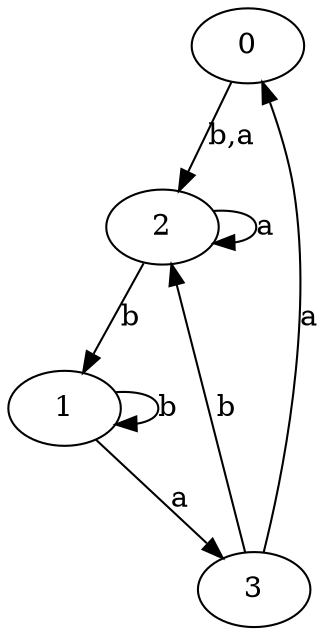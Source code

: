 digraph {
 ranksep=0.5;
 d2tdocpreamble = "\usetikzlibrary{automata}";
 d2tfigpreamble = "\tikzstyle{every state}= [ draw=blue!50,very thick,fill=blue!20]  \tikzstyle{auto}= [fill=white]";
 node [style="state"];
 edge [lblstyle="auto",topath="bend right", len=4  ]
  "0" [label="0",];
  "1" [label="1",];
  "2" [label="2",style = "state, initial, accepting"];
  "3" [label="3",];
  "0" -> "2" [label="b,a"];
  "1" -> "1" [label="b",topath="loop above"];
  "1" -> "3" [label="a"];
  "2" -> "1" [label="b"];
  "2" -> "2" [label="a",topath="loop above"];
  "3" -> "0" [label="a"];
  "3" -> "2" [label="b"];
}